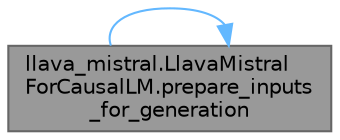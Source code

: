 digraph "llava_mistral.LlavaMistralForCausalLM.prepare_inputs_for_generation"
{
 // LATEX_PDF_SIZE
  bgcolor="transparent";
  edge [fontname=Helvetica,fontsize=10,labelfontname=Helvetica,labelfontsize=10];
  node [fontname=Helvetica,fontsize=10,shape=box,height=0.2,width=0.4];
  rankdir="LR";
  Node1 [id="Node000001",label="llava_mistral.LlavaMistral\lForCausalLM.prepare_inputs\l_for_generation",height=0.2,width=0.4,color="gray40", fillcolor="grey60", style="filled", fontcolor="black",tooltip="생성에 필요한 입력을 준비하는 메서드"];
  Node1 -> Node1 [id="edge1_Node000001_Node000001",color="steelblue1",style="solid",tooltip=" "];
}
